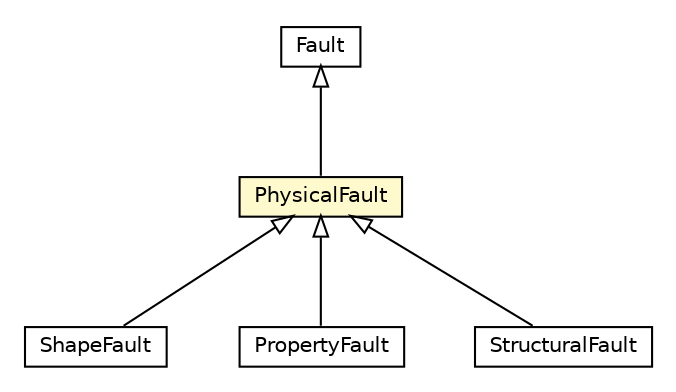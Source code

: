 #!/usr/local/bin/dot
#
# Class diagram 
# Generated by UMLGraph version R5_6-24-gf6e263 (http://www.umlgraph.org/)
#

digraph G {
	edge [fontname="Helvetica",fontsize=10,labelfontname="Helvetica",labelfontsize=10];
	node [fontname="Helvetica",fontsize=10,shape=plaintext];
	nodesep=0.25;
	ranksep=0.5;
	// org.universAAL.ontology.dependability.ShapeFault
	c6553320 [label=<<table title="org.universAAL.ontology.dependability.ShapeFault" border="0" cellborder="1" cellspacing="0" cellpadding="2" port="p" href="./ShapeFault.html">
		<tr><td><table border="0" cellspacing="0" cellpadding="1">
<tr><td align="center" balign="center"> ShapeFault </td></tr>
		</table></td></tr>
		</table>>, URL="./ShapeFault.html", fontname="Helvetica", fontcolor="black", fontsize=10.0];
	// org.universAAL.ontology.dependability.PhysicalFault
	c6553324 [label=<<table title="org.universAAL.ontology.dependability.PhysicalFault" border="0" cellborder="1" cellspacing="0" cellpadding="2" port="p" bgcolor="lemonChiffon" href="./PhysicalFault.html">
		<tr><td><table border="0" cellspacing="0" cellpadding="1">
<tr><td align="center" balign="center"> PhysicalFault </td></tr>
		</table></td></tr>
		</table>>, URL="./PhysicalFault.html", fontname="Helvetica", fontcolor="black", fontsize=10.0];
	// org.universAAL.ontology.dependability.PropertyFault
	c6553326 [label=<<table title="org.universAAL.ontology.dependability.PropertyFault" border="0" cellborder="1" cellspacing="0" cellpadding="2" port="p" href="./PropertyFault.html">
		<tr><td><table border="0" cellspacing="0" cellpadding="1">
<tr><td align="center" balign="center"> PropertyFault </td></tr>
		</table></td></tr>
		</table>>, URL="./PropertyFault.html", fontname="Helvetica", fontcolor="black", fontsize=10.0];
	// org.universAAL.ontology.dependability.StructuralFault
	c6553329 [label=<<table title="org.universAAL.ontology.dependability.StructuralFault" border="0" cellborder="1" cellspacing="0" cellpadding="2" port="p" href="./StructuralFault.html">
		<tr><td><table border="0" cellspacing="0" cellpadding="1">
<tr><td align="center" balign="center"> StructuralFault </td></tr>
		</table></td></tr>
		</table>>, URL="./StructuralFault.html", fontname="Helvetica", fontcolor="black", fontsize=10.0];
	// org.universAAL.ontology.dependability.Fault
	c6553339 [label=<<table title="org.universAAL.ontology.dependability.Fault" border="0" cellborder="1" cellspacing="0" cellpadding="2" port="p" href="./Fault.html">
		<tr><td><table border="0" cellspacing="0" cellpadding="1">
<tr><td align="center" balign="center"> Fault </td></tr>
		</table></td></tr>
		</table>>, URL="./Fault.html", fontname="Helvetica", fontcolor="black", fontsize=10.0];
	//org.universAAL.ontology.dependability.ShapeFault extends org.universAAL.ontology.dependability.PhysicalFault
	c6553324:p -> c6553320:p [dir=back,arrowtail=empty];
	//org.universAAL.ontology.dependability.PhysicalFault extends org.universAAL.ontology.dependability.Fault
	c6553339:p -> c6553324:p [dir=back,arrowtail=empty];
	//org.universAAL.ontology.dependability.PropertyFault extends org.universAAL.ontology.dependability.PhysicalFault
	c6553324:p -> c6553326:p [dir=back,arrowtail=empty];
	//org.universAAL.ontology.dependability.StructuralFault extends org.universAAL.ontology.dependability.PhysicalFault
	c6553324:p -> c6553329:p [dir=back,arrowtail=empty];
}

